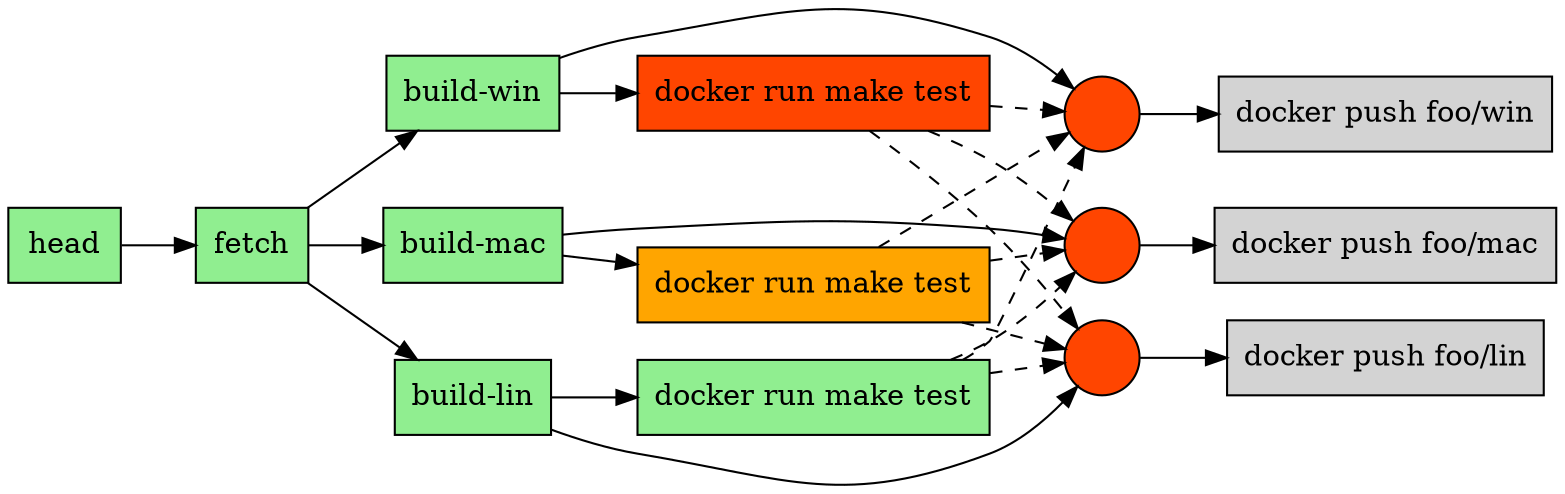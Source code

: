 digraph pipeline {
  node [shape="box"]
  rankdir=LR
  n9 [label="head",fillcolor="#90ee90",style="filled"]
  n8 [label="fetch",fillcolor="#90ee90",style="filled"]
  n9 -> n8
  n7 [label="build-win",fillcolor="#90ee90",style="filled"]
  n8 -> n7
  n6 [label="docker run make test",fillcolor="#ff4500",style="filled"]
  n7 -> n6
  n11 [label="build-mac",fillcolor="#90ee90",style="filled"]
  n8 -> n11
  n10 [label="docker run make test",fillcolor="#ffa500",style="filled"]
  n11 -> n10
  n13 [label="build-lin",fillcolor="#90ee90",style="filled"]
  n8 -> n13
  n12 [label="docker run make test",fillcolor="#90ee90",style="filled"]
  n13 -> n12
  n3 [label="",fillcolor="#ff4500",style="filled",shape="circle"]
  n12 -> n3 [style="dashed"]
  n10 -> n3 [style="dashed"]
  n6 -> n3 [style="dashed"]
  n7 -> n3
  n2 [label="docker push foo/win",fillcolor="#d3d3d3",style="filled"]
  n3 -> n2
  n15 [label="",fillcolor="#ff4500",style="filled",shape="circle"]
  n12 -> n15 [style="dashed"]
  n10 -> n15 [style="dashed"]
  n6 -> n15 [style="dashed"]
  n11 -> n15
  n14 [label="docker push foo/mac",fillcolor="#d3d3d3",style="filled"]
  n15 -> n14
  n17 [label="",fillcolor="#ff4500",style="filled",shape="circle"]
  n12 -> n17 [style="dashed"]
  n10 -> n17 [style="dashed"]
  n6 -> n17 [style="dashed"]
  n13 -> n17
  n16 [label="docker push foo/lin",fillcolor="#d3d3d3",style="filled"]
  n17 -> n16
  }
